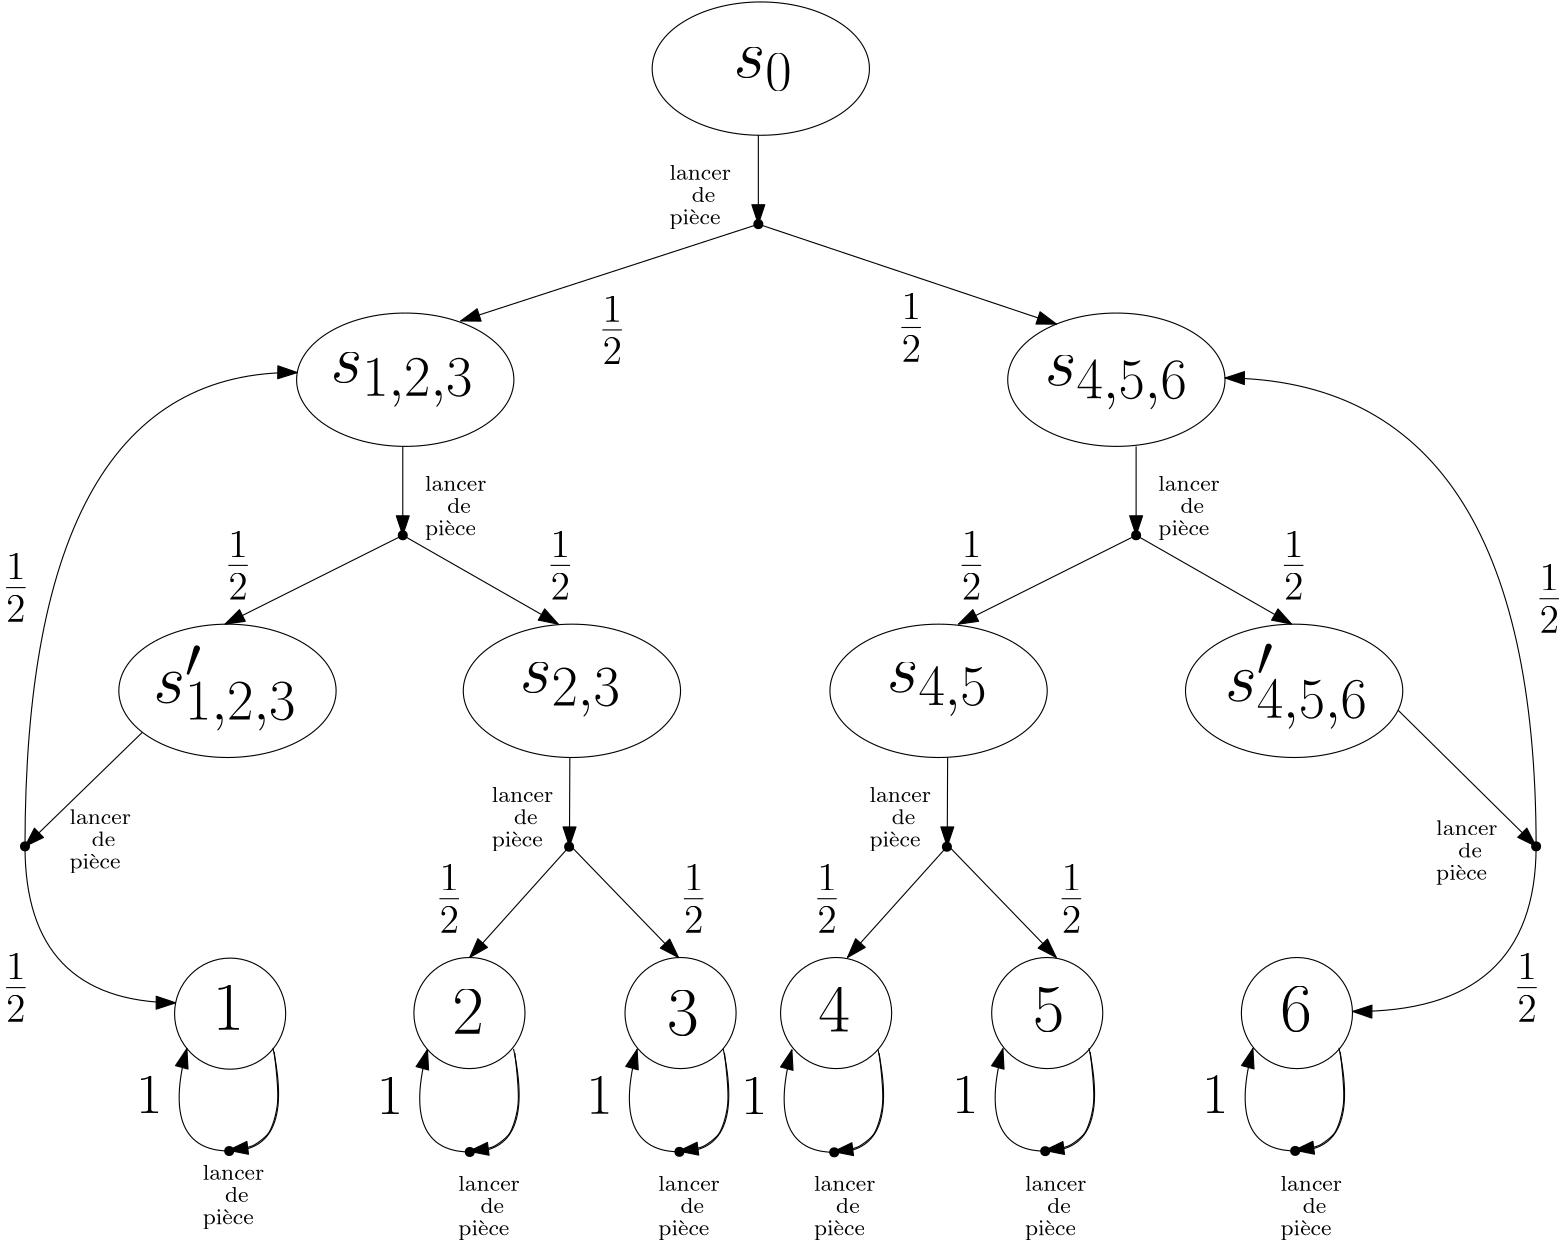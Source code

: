 <?xml version="1.0"?>
<!DOCTYPE ipe SYSTEM "ipe.dtd">
<ipe version="70206" creator="Ipe 7.2.6">
<info created="D:20170221153435" modified="D:20170705131745"/>
<ipestyle name="basic">
<symbol name="arrow/arc(spx)">
<path stroke="sym-stroke" fill="sym-stroke" pen="sym-pen">
0 0 m
-1 0.333 l
-1 -0.333 l
h
</path>
</symbol>
<symbol name="arrow/farc(spx)">
<path stroke="sym-stroke" fill="white" pen="sym-pen">
0 0 m
-1 0.333 l
-1 -0.333 l
h
</path>
</symbol>
<symbol name="arrow/ptarc(spx)">
<path stroke="sym-stroke" fill="sym-stroke" pen="sym-pen">
0 0 m
-1 0.333 l
-0.8 0 l
-1 -0.333 l
h
</path>
</symbol>
<symbol name="arrow/fptarc(spx)">
<path stroke="sym-stroke" fill="white" pen="sym-pen">
0 0 m
-1 0.333 l
-0.8 0 l
-1 -0.333 l
h
</path>
</symbol>
<symbol name="mark/circle(sx)" transformations="translations">
<path fill="sym-stroke">
0.6 0 0 0.6 0 0 e
0.4 0 0 0.4 0 0 e
</path>
</symbol>
<symbol name="mark/disk(sx)" transformations="translations">
<path fill="sym-stroke">
0.6 0 0 0.6 0 0 e
</path>
</symbol>
<symbol name="mark/fdisk(sfx)" transformations="translations">
<group>
<path fill="sym-fill">
0.5 0 0 0.5 0 0 e
</path>
<path fill="sym-stroke" fillrule="eofill">
0.6 0 0 0.6 0 0 e
0.4 0 0 0.4 0 0 e
</path>
</group>
</symbol>
<symbol name="mark/box(sx)" transformations="translations">
<path fill="sym-stroke" fillrule="eofill">
-0.6 -0.6 m
0.6 -0.6 l
0.6 0.6 l
-0.6 0.6 l
h
-0.4 -0.4 m
0.4 -0.4 l
0.4 0.4 l
-0.4 0.4 l
h
</path>
</symbol>
<symbol name="mark/square(sx)" transformations="translations">
<path fill="sym-stroke">
-0.6 -0.6 m
0.6 -0.6 l
0.6 0.6 l
-0.6 0.6 l
h
</path>
</symbol>
<symbol name="mark/fsquare(sfx)" transformations="translations">
<group>
<path fill="sym-fill">
-0.5 -0.5 m
0.5 -0.5 l
0.5 0.5 l
-0.5 0.5 l
h
</path>
<path fill="sym-stroke" fillrule="eofill">
-0.6 -0.6 m
0.6 -0.6 l
0.6 0.6 l
-0.6 0.6 l
h
-0.4 -0.4 m
0.4 -0.4 l
0.4 0.4 l
-0.4 0.4 l
h
</path>
</group>
</symbol>
<symbol name="mark/cross(sx)" transformations="translations">
<group>
<path fill="sym-stroke">
-0.43 -0.57 m
0.57 0.43 l
0.43 0.57 l
-0.57 -0.43 l
h
</path>
<path fill="sym-stroke">
-0.43 0.57 m
0.57 -0.43 l
0.43 -0.57 l
-0.57 0.43 l
h
</path>
</group>
</symbol>
<symbol name="arrow/fnormal(spx)">
<path stroke="sym-stroke" fill="white" pen="sym-pen">
0 0 m
-1 0.333 l
-1 -0.333 l
h
</path>
</symbol>
<symbol name="arrow/pointed(spx)">
<path stroke="sym-stroke" fill="sym-stroke" pen="sym-pen">
0 0 m
-1 0.333 l
-0.8 0 l
-1 -0.333 l
h
</path>
</symbol>
<symbol name="arrow/fpointed(spx)">
<path stroke="sym-stroke" fill="white" pen="sym-pen">
0 0 m
-1 0.333 l
-0.8 0 l
-1 -0.333 l
h
</path>
</symbol>
<symbol name="arrow/linear(spx)">
<path stroke="sym-stroke" pen="sym-pen">
-1 0.333 m
0 0 l
-1 -0.333 l
</path>
</symbol>
<symbol name="arrow/fdouble(spx)">
<path stroke="sym-stroke" fill="white" pen="sym-pen">
0 0 m
-1 0.333 l
-1 -0.333 l
h
-1 0 m
-2 0.333 l
-2 -0.333 l
h
</path>
</symbol>
<symbol name="arrow/double(spx)">
<path stroke="sym-stroke" fill="sym-stroke" pen="sym-pen">
0 0 m
-1 0.333 l
-1 -0.333 l
h
-1 0 m
-2 0.333 l
-2 -0.333 l
h
</path>
</symbol>
<pen name="heavier" value="0.8"/>
<pen name="fat" value="1.2"/>
<pen name="ultrafat" value="2"/>
<symbolsize name="large" value="5"/>
<symbolsize name="small" value="2"/>
<symbolsize name="tiny" value="1.1"/>
<arrowsize name="large" value="10"/>
<arrowsize name="small" value="5"/>
<arrowsize name="tiny" value="3"/>
<color name="red" value="1 0 0"/>
<color name="green" value="0 1 0"/>
<color name="blue" value="0 0 1"/>
<color name="yellow" value="1 1 0"/>
<color name="orange" value="1 0.647 0"/>
<color name="gold" value="1 0.843 0"/>
<color name="purple" value="0.627 0.125 0.941"/>
<color name="gray" value="0.745"/>
<color name="brown" value="0.647 0.165 0.165"/>
<color name="navy" value="0 0 0.502"/>
<color name="pink" value="1 0.753 0.796"/>
<color name="seagreen" value="0.18 0.545 0.341"/>
<color name="turquoise" value="0.251 0.878 0.816"/>
<color name="violet" value="0.933 0.51 0.933"/>
<color name="darkblue" value="0 0 0.545"/>
<color name="darkcyan" value="0 0.545 0.545"/>
<color name="darkgray" value="0.663"/>
<color name="darkgreen" value="0 0.392 0"/>
<color name="darkmagenta" value="0.545 0 0.545"/>
<color name="darkorange" value="1 0.549 0"/>
<color name="darkred" value="0.545 0 0"/>
<color name="lightblue" value="0.678 0.847 0.902"/>
<color name="lightcyan" value="0.878 1 1"/>
<color name="lightgray" value="0.827"/>
<color name="lightgreen" value="0.565 0.933 0.565"/>
<color name="lightyellow" value="1 1 0.878"/>
<dashstyle name="dashed" value="[4] 0"/>
<dashstyle name="dotted" value="[1 3] 0"/>
<dashstyle name="dash dotted" value="[4 2 1 2] 0"/>
<dashstyle name="dash dot dotted" value="[4 2 1 2 1 2] 0"/>
<textsize name="large" value="\large"/>
<textsize name="Large" value="\Large"/>
<textsize name="LARGE" value="\LARGE"/>
<textsize name="huge" value="\huge"/>
<textsize name="Huge" value="\Huge"/>
<textsize name="small" value="\small"/>
<textsize name="footnote" value="\footnotesize"/>
<textsize name="tiny" value="\tiny"/>
<textstyle name="center" begin="\begin{center}" end="\end{center}"/>
<textstyle name="itemize" begin="\begin{itemize}" end="\end{itemize}"/>
<textstyle name="item" begin="\begin{itemize}\item{}" end="\end{itemize}"/>
<gridsize name="4 pts" value="4"/>
<gridsize name="8 pts (~3 mm)" value="8"/>
<gridsize name="16 pts (~6 mm)" value="16"/>
<gridsize name="32 pts (~12 mm)" value="32"/>
<gridsize name="10 pts (~3.5 mm)" value="10"/>
<gridsize name="20 pts (~7 mm)" value="20"/>
<gridsize name="14 pts (~5 mm)" value="14"/>
<gridsize name="28 pts (~10 mm)" value="28"/>
<gridsize name="56 pts (~20 mm)" value="56"/>
<anglesize name="90 deg" value="90"/>
<anglesize name="60 deg" value="60"/>
<anglesize name="45 deg" value="45"/>
<anglesize name="30 deg" value="30"/>
<anglesize name="22.5 deg" value="22.5"/>
<opacity name="10%" value="0.1"/>
<opacity name="30%" value="0.3"/>
<opacity name="50%" value="0.5"/>
<opacity name="75%" value="0.75"/>
<tiling name="falling" angle="-60" step="4" width="1"/>
<tiling name="rising" angle="30" step="4" width="1"/>
</ipestyle>
<page>
<layer name="alpha"/>
<view layers="alpha" active="alpha"/>
<path layer="alpha" matrix="2.44444 0 0 1.5 -407.111 -408" stroke="black" cap="1" join="1">
16 0 0 16 288 800 e
</path>
<path matrix="2.44444 0 0 1.5 -535.111 -520" stroke="black" cap="1" join="1">
16 0 0 16 288 800 e
</path>
<path matrix="2.44444 0 0 1.5 -279.111 -520" stroke="black" cap="1" join="1">
16 0 0 16 288 800 e
</path>
<path matrix="2.44444 0 0 1.5 -599.111 -632" stroke="black" cap="1" join="1">
16 0 0 16 288 800 e
</path>
<path matrix="2.44444 0 0 1.5 -475.111 -632" stroke="black" cap="1" join="1">
16 0 0 16 288 800 e
</path>
<path matrix="2.44444 0 0 1.5 -343.111 -632" stroke="black" cap="1" join="1">
16 0 0 16 288 800 e
</path>
<path matrix="2.44444 0 0 1.5 -215.111 -632" stroke="black" cap="1" join="1">
16 0 0 16 288 800 e
</path>
<path matrix="1 0 0 1 1.84956 -44.2131" stroke="black" cap="1" join="1">
20 0 0 20 104 496 e
</path>
<path matrix="1 0 0 1 88 -44" stroke="black" cap="1" join="1">
20 0 0 20 104 496 e
</path>
<path matrix="1 0 0 1 164 -44" stroke="black" cap="1" join="1">
20 0 0 20 104 496 e
</path>
<path matrix="1 0 0 1 220 -44" stroke="black" cap="1" join="1">
20 0 0 20 104 496 e
</path>
<path matrix="1 0 0 1 296 -44" stroke="black" cap="1" join="1">
20 0 0 20 104 496 e
</path>
<path matrix="1 0 0 1 385.891 -44.0069" stroke="black" cap="1" join="1">
20 0 0 20 104 496 e
</path>
<path matrix="0.99555 0 0 0.77846 0.364398 97.3213" stroke="black" cap="1" join="1" arrow="normal/normal">
121.469 439.295 m
128.071 399.628
106.302 383.909
81.8954 399.802
90.3179 439.187 c
</path>
<text matrix="1 0 0 1 -0.919649 0.872253" transformations="translations" pos="288 788" stroke="black" type="label" width="21.407" height="10.674" depth="4.78" valign="baseline" size="Huge" style="math">s_0</text>
<text matrix="1 0 0 1 -17.5671 2.77127" transformations="translations" pos="159.512 676.287" stroke="black" type="label" width="51.599" height="10.661" depth="8.81" valign="baseline" size="Huge" style="math">s_{1,2,3}</text>
<text matrix="1 0 0 1 -2.06864 3.52246" transformations="translations" pos="80.2809 560.275" stroke="black" type="label" width="51.599" height="20.47" depth="10.15" valign="baseline" size="Huge" style="math">s&apos;_{1,2,3}</text>
<text matrix="1 0 0 1 0.344217 6.94977" transformations="translations" pos="209.773 560.54" stroke="black" type="label" width="36.503" height="10.661" depth="8.81" valign="baseline" size="Huge" style="math">s_{2,3}</text>
<text matrix="1 0 0 1 1.3023 -1.82965" transformations="translations" pos="98.2297 447.827" stroke="black" type="label" width="11.368" height="15.978" depth="0" valign="baseline" size="Huge" style="math">1</text>
<text matrix="1 0 0 1 -2.85556 -4.17722" transformations="translations" pos="188.665 448.754" stroke="black" type="label" width="11.368" height="15.978" depth="0" valign="baseline" size="Huge" style="math">2</text>
<text matrix="1 0 0 1 -0.923861 -7.9407" transformations="translations" pos="264.019 451.943" stroke="black" type="label" width="11.368" height="15.978" depth="0" valign="baseline" size="Huge" style="math">3</text>
<text matrix="1 0 0 1 -2.48654 -8.70016" transformations="translations" pos="320.025 454.042" stroke="black" type="label" width="11.368" height="15.978" depth="0" valign="baseline" size="Huge" style="math">4</text>
<text matrix="1 0 0 1 -2.4941 -3.67949" transformations="translations" pos="397.295 449.023" stroke="black" type="label" width="11.368" height="15.978" depth="0" valign="baseline" size="Huge" style="math">5</text>
<text matrix="1 0 0 1 -10.8414 -2.27988" transformations="translations" pos="494.776 447.734" stroke="black" type="label" width="11.368" height="15.978" depth="0" valign="baseline" size="Huge" style="math">6</text>
<text matrix="1 0 0 1 -14.1281 4.82433" transformations="translations" pos="413.257 673.29" stroke="black" type="label" width="51.599" height="10.661" depth="8.81" valign="baseline" size="Huge" style="math">s_{4,5,6}</text>
<text matrix="1 0 0 1 -1.22787 5.95367" transformations="translations" pos="343.416 561.739" stroke="black" type="label" width="36.503" height="10.661" depth="8.81" valign="baseline" size="Huge" style="math">s_{4,5}</text>
<text matrix="1 0 0 1 -7.17776 0" transformations="translations" pos="471.157 564.445" stroke="black" type="label" width="51.599" height="20.47" depth="10.15" valign="baseline" size="Huge" style="math">s&apos;_{4,5,6}</text>
<text matrix="1 0 0 1 32.7526 -61.7438" transformations="translations" pos="205.912 754.509" stroke="black" type="label" width="9.415" height="17.376" depth="7.13" valign="baseline" size="huge" style="math">\frac{1}{2}</text>
<text matrix="1 0 0 1 -21.585 -63.6778" transformations="translations" pos="367.901 757.319" stroke="black" type="label" width="9.415" height="17.376" depth="7.13" valign="baseline" size="huge" style="math">\frac{1}{2}</text>
<text matrix="1 0 0 1 8 -8" transformations="translations" pos="16 608" stroke="black" type="label" width="9.415" height="17.376" depth="7.13" valign="baseline" size="huge" style="math">\frac{1}{2}</text>
<text matrix="1 0 0 1 8 -16" transformations="translations" pos="96 624" stroke="black" type="label" width="9.415" height="17.376" depth="7.13" valign="baseline" size="huge" style="math">\frac{1}{2}</text>
<text matrix="1 0 0 1 -8 -16" transformations="translations" pos="228 624" stroke="black" type="label" width="9.415" height="17.376" depth="7.13" valign="baseline" size="huge" style="math">\frac{1}{2}</text>
<text matrix="1 0 0 1 -88 -56" transformations="translations" pos="112 512" stroke="black" type="label" width="9.415" height="17.376" depth="7.13" valign="baseline" size="huge" style="math">\frac{1}{2}</text>
<text matrix="1 0 0 1 -24 32" transformations="translations" pos="96 384" stroke="black" type="label" width="9.476" height="13.319" depth="0" valign="baseline" size="huge" style="math">1</text>
<use name="mark/disk(sx)" pos="105.516 402.331" size="normal" stroke="black"/>
<path matrix="1 0 0 1 -86.5163 0.399583" stroke="black" arrow="normal/normal">
208.238 437.588 m
209.9 423.671
209.401 416.361
207.047 409.474
205.526 407.308
201.245 403.994
199.04 403.117
191.74 402.193 c
</path>
<path matrix="0.99555 0 0 0.77846 86.969 96.975" stroke="black" cap="1" join="1" arrow="normal/normal">
121.469 439.295 m
128.071 399.628
106.302 383.909
81.8954 399.802
90.3179 439.187 c
</path>
<text matrix="1 0 0 1 62.6046 31.6537" transformations="translations" pos="96 384" stroke="black" type="label" width="9.476" height="13.319" depth="0" valign="baseline" size="huge" style="math">1</text>
<use matrix="1 0 0 1 86.6046 -0.346304" name="mark/disk(sx)" pos="105.516 402.331" size="normal" stroke="black"/>
<path matrix="1 0 0 1 0.0883133 0.0532789" stroke="black" arrow="normal/normal">
208.238 437.588 m
209.9 423.671
209.401 416.361
207.047 409.474
205.526 407.308
201.245 403.994
199.04 403.117
191.74 402.193 c
</path>
<path matrix="0.99555 0 0 0.77846 162.439 97.0283" stroke="black" cap="1" join="1" arrow="normal/normal">
121.469 439.295 m
128.071 399.628
106.302 383.909
81.8954 399.802
90.3179 439.187 c
</path>
<text matrix="1 0 0 1 138.074 31.707" transformations="translations" pos="96 384" stroke="black" type="label" width="9.476" height="13.319" depth="0" valign="baseline" size="huge" style="math">1</text>
<use matrix="1 0 0 1 162.074 -0.293014" name="mark/disk(sx)" pos="105.516 402.331" size="normal" stroke="black"/>
<path matrix="1 0 0 1 75.5579 0.106569" stroke="black" arrow="normal/normal">
208.238 437.588 m
209.9 423.671
209.401 416.361
207.047 409.474
205.526 407.308
201.245 403.994
199.04 403.117
191.74 402.193 c
</path>
<path matrix="0.99555 0 0 0.77846 218.164 96.8494" stroke="black" cap="1" join="1" arrow="normal/normal">
121.469 439.295 m
128.071 399.628
106.302 383.909
81.8954 399.802
90.3179 439.187 c
</path>
<text matrix="1 0 0 1 193.8 31.5281" transformations="translations" pos="96 384" stroke="black" type="label" width="9.476" height="13.319" depth="0" valign="baseline" size="huge" style="math">1</text>
<use matrix="1 0 0 1 217.8 -0.471916" name="mark/disk(sx)" pos="105.516 402.331" size="normal" stroke="black"/>
<path matrix="1 0 0 1 131.284 -0.0723325" stroke="black" arrow="normal/normal">
208.238 437.588 m
209.9 423.671
209.401 416.361
207.047 409.474
205.526 407.308
201.245 403.994
199.04 403.117
191.74 402.193 c
</path>
<path matrix="0.99555 0 0 0.77846 294.129 97.2681" stroke="black" cap="1" join="1" arrow="normal/normal">
121.469 439.295 m
128.071 399.628
106.302 383.909
81.8954 399.802
90.3179 439.187 c
</path>
<text matrix="1 0 0 1 269.764 31.9468" transformations="translations" pos="96 384" stroke="black" type="label" width="9.476" height="13.319" depth="0" valign="baseline" size="huge" style="math">1</text>
<use matrix="1 0 0 1 293.764 -0.0532109" name="mark/disk(sx)" pos="105.516 402.331" size="normal" stroke="black"/>
<path matrix="1 0 0 1 207.248 0.346372" stroke="black" arrow="normal/normal">
208.238 437.588 m
209.9 423.671
209.401 416.361
207.047 409.474
205.526 407.308
201.245 403.994
199.04 403.117
191.74 402.193 c
</path>
<path matrix="0.99555 0 0 0.77846 384.124 97.3594" stroke="black" cap="1" join="1" arrow="normal/normal">
121.469 439.295 m
128.071 399.628
106.302 383.909
81.8954 399.802
90.3179 439.187 c
</path>
<text matrix="1 0 0 1 359.759 32.0381" transformations="translations" pos="96 384" stroke="black" type="label" width="9.476" height="13.319" depth="0" valign="baseline" size="huge" style="math">1</text>
<use matrix="1 0 0 1 383.759 0.0381429" name="mark/disk(sx)" pos="105.516 402.331" size="normal" stroke="black"/>
<path matrix="1 0 0 1 297.243 0.437726" stroke="black" arrow="normal/normal">
208.238 437.588 m
209.9 423.671
209.401 416.361
207.047 409.474
205.526 407.308
201.245 403.994
199.04 403.117
191.74 402.193 c
</path>
<text matrix="1 0 0 1 72 0" transformations="translations" pos="192 752" stroke="black" type="label" width="22.119" height="5.535" depth="0" valign="baseline" size="footnote">lancer</text>
<text matrix="1 0 0 1 72 0" transformations="translations" pos="200 744" stroke="black" type="label" width="8.468" height="5.535" depth="0" valign="baseline" size="footnote">de</text>
<text matrix="1 0 0 1 72 0" transformations="translations" pos="192 736" stroke="black" type="label" width="18.348" height="5.535" depth="1.55" valign="baseline" size="footnote">pi\`ece</text>
<text matrix="1 0 0 1 -16 -112" transformations="translations" pos="192 752" stroke="black" type="label" width="22.119" height="5.535" depth="0" valign="baseline" size="footnote">lancer</text>
<text matrix="1 0 0 1 -16 -112" transformations="translations" pos="200 744" stroke="black" type="label" width="8.468" height="5.535" depth="0" valign="baseline" size="footnote">de</text>
<text matrix="1 0 0 1 -16 -112" transformations="translations" pos="192 736" stroke="black" type="label" width="18.348" height="5.535" depth="1.55" valign="baseline" size="footnote">pi\`ece</text>
<text matrix="1 0 0 1 -144 -232" transformations="translations" pos="192 752" stroke="black" type="label" width="22.119" height="5.535" depth="0" valign="baseline" size="footnote">lancer</text>
<text matrix="1 0 0 1 -144 -232" transformations="translations" pos="200 744" stroke="black" type="label" width="8.468" height="5.535" depth="0" valign="baseline" size="footnote">de</text>
<text matrix="1 0 0 1 -144 -232" transformations="translations" pos="192 736" stroke="black" type="label" width="18.348" height="5.535" depth="1.55" valign="baseline" size="footnote">pi\`ece</text>
<path stroke="black" arrow="normal/normal">
296 768 m
296 736 l
</path>
<use name="mark/disk(sx)" pos="296 736" size="normal" stroke="black"/>
<path stroke="black" arrow="normal/normal">
296 736 m
188.833 701.155 l
</path>
<path stroke="black" arrow="normal/normal">
296 736 m
403.328 700.024 l
</path>
<path stroke="black" arrow="normal/normal">
168 656 m
168 624 l
</path>
<use name="mark/disk(sx)" pos="168 624" size="normal" stroke="black"/>
<path stroke="black" arrow="normal/normal">
168 624 m
224 592 l
</path>
<path stroke="black" arrow="normal/normal">
168 624 m
104 592 l
</path>
<text matrix="1 0 0 1 272 -16" transformations="translations" pos="96 624" stroke="black" type="label" width="9.415" height="17.376" depth="7.13" valign="baseline" size="huge" style="math">\frac{1}{2}</text>
<text matrix="1 0 0 1 256 -16" transformations="translations" pos="228 624" stroke="black" type="label" width="9.415" height="17.376" depth="7.13" valign="baseline" size="huge" style="math">\frac{1}{2}</text>
<text matrix="1 0 0 1 248 -112" transformations="translations" pos="192 752" stroke="black" type="label" width="22.119" height="5.535" depth="0" valign="baseline" size="footnote">lancer</text>
<text matrix="1 0 0 1 248 -112" transformations="translations" pos="200 744" stroke="black" type="label" width="8.468" height="5.535" depth="0" valign="baseline" size="footnote">de</text>
<text matrix="1 0 0 1 248 -112" transformations="translations" pos="192 736" stroke="black" type="label" width="18.348" height="5.535" depth="1.55" valign="baseline" size="footnote">pi\`ece</text>
<path matrix="1 0 0 1 264 0" stroke="black" arrow="normal/normal">
168 656 m
168 624 l
</path>
<use matrix="1 0 0 1 264 0" name="mark/disk(sx)" pos="168 624" size="normal" stroke="black"/>
<path matrix="1 0 0 1 264 0" stroke="black" arrow="normal/normal">
168 624 m
224 592 l
</path>
<path matrix="1 0 0 1 264 0" stroke="black" arrow="normal/normal">
168 624 m
104 592 l
</path>
<path stroke="black" arrow="normal/normal">
74.259 553.075 m
32 512 l
</path>
<use name="mark/disk(sx)" pos="32 512" size="normal" stroke="black"/>
<path stroke="black" arrow="normal/normal">
32 512 m
32 684
130.004 682.583 c
</path>
<path stroke="black" arrow="normal/normal">
32 512 m
32 456
86.2321 455.68 c
</path>
<path stroke="black" arrow="normal/normal">
228.147 544.004 m
228 512 l
</path>
<path stroke="black" arrow="normal/normal">
228 512 m
192.09 472 l
</path>
<path stroke="black" arrow="normal/normal">
228.003 512.614 m
267.269 471.987 l
</path>
<use name="mark/disk(sx)" pos="227.882 511.868" size="normal" stroke="black"/>
<text matrix="1 0 0 1 8 -224" transformations="translations" pos="192 752" stroke="black" type="label" width="22.119" height="5.535" depth="0" valign="baseline" size="footnote">lancer</text>
<text matrix="1 0 0 1 8 -224" transformations="translations" pos="200 744" stroke="black" type="label" width="8.468" height="5.535" depth="0" valign="baseline" size="footnote">de</text>
<text matrix="1 0 0 1 8 -224" transformations="translations" pos="192 736" stroke="black" type="label" width="18.348" height="5.535" depth="1.55" valign="baseline" size="footnote">pi\`ece</text>
<text matrix="1 0 0 1 -48 -136" transformations="translations" pos="228 624" stroke="black" type="label" width="9.415" height="17.376" depth="7.13" valign="baseline" size="huge" style="math">\frac{1}{2}</text>
<text matrix="1 0 0 1 40 -136" transformations="translations" pos="228 624" stroke="black" type="label" width="9.415" height="17.376" depth="7.13" valign="baseline" size="huge" style="math">\frac{1}{2}</text>
<path matrix="1 0 0 1 136 0" stroke="black" arrow="normal/normal">
228.147 544.004 m
228 512 l
</path>
<path matrix="1 0 0 1 136 0" stroke="black" arrow="normal/normal">
228 512 m
192.09 472 l
</path>
<path matrix="1 0 0 1 136 0" stroke="black" arrow="normal/normal">
228.003 512.614 m
267.269 471.987 l
</path>
<use matrix="1 0 0 1 136 0" name="mark/disk(sx)" pos="227.882 511.868" size="normal" stroke="black"/>
<text matrix="1 0 0 1 144 -224" transformations="translations" pos="192 752" stroke="black" type="label" width="22.119" height="5.535" depth="0" valign="baseline" size="footnote">lancer</text>
<text matrix="1 0 0 1 144 -224" transformations="translations" pos="200 744" stroke="black" type="label" width="8.468" height="5.535" depth="0" valign="baseline" size="footnote">de</text>
<text matrix="1 0 0 1 144 -224" transformations="translations" pos="192 736" stroke="black" type="label" width="18.348" height="5.535" depth="1.55" valign="baseline" size="footnote">pi\`ece</text>
<text matrix="1 0 0 1 88 -136" transformations="translations" pos="228 624" stroke="black" type="label" width="9.415" height="17.376" depth="7.13" valign="baseline" size="huge" style="math">\frac{1}{2}</text>
<text matrix="1 0 0 1 176 -136" transformations="translations" pos="228 624" stroke="black" type="label" width="9.415" height="17.376" depth="7.13" valign="baseline" size="huge" style="math">\frac{1}{2}</text>
<path stroke="black" arrow="normal/normal">
526.311 561.026 m
576 512 l
</path>
<use name="mark/disk(sx)" pos="576 512" size="normal" stroke="black"/>
<path stroke="black" arrow="normal/normal">
576 512 m
576 452
509.883 452.576 c
</path>
<path stroke="black" arrow="normal/normal">
576 512 m
576 680
463.985 680.633 c
</path>
<text matrix="1 0 0 1 348 -236" transformations="translations" pos="192 752" stroke="black" type="label" width="22.119" height="5.535" depth="0" valign="baseline" size="footnote">lancer</text>
<text matrix="1 0 0 1 348 -236" transformations="translations" pos="200 744" stroke="black" type="label" width="8.468" height="5.535" depth="0" valign="baseline" size="footnote">de</text>
<text matrix="1 0 0 1 348 -236" transformations="translations" pos="192 736" stroke="black" type="label" width="18.348" height="5.535" depth="1.55" valign="baseline" size="footnote">pi\`ece</text>
<text matrix="1 0 0 1 456 -56" transformations="translations" pos="112 512" stroke="black" type="label" width="9.415" height="17.376" depth="7.13" valign="baseline" size="huge" style="math">\frac{1}{2}</text>
<text matrix="1 0 0 1 464 84" transformations="translations" pos="112 512" stroke="black" type="label" width="9.415" height="17.376" depth="7.13" valign="baseline" size="huge" style="math">\frac{1}{2}</text>
<text matrix="1 0 0 1 -96 -360" transformations="translations" pos="192 752" stroke="black" type="label" width="22.119" height="5.535" depth="0" valign="baseline" size="footnote">lancer</text>
<text matrix="1 0 0 1 -96 -360" transformations="translations" pos="200 744" stroke="black" type="label" width="8.468" height="5.535" depth="0" valign="baseline" size="footnote">de</text>
<text matrix="1 0 0 1 -96 -360" transformations="translations" pos="192 736" stroke="black" type="label" width="18.348" height="5.535" depth="1.55" valign="baseline" size="footnote">pi\`ece</text>
<text matrix="1 0 0 1 -4 -364" transformations="translations" pos="192 752" stroke="black" type="label" width="22.119" height="5.535" depth="0" valign="baseline" size="footnote">lancer</text>
<text matrix="1 0 0 1 -4 -364" transformations="translations" pos="200 744" stroke="black" type="label" width="8.468" height="5.535" depth="0" valign="baseline" size="footnote">de</text>
<text matrix="1 0 0 1 -4 -364" transformations="translations" pos="192 736" stroke="black" type="label" width="18.348" height="5.535" depth="1.55" valign="baseline" size="footnote">pi\`ece</text>
<text matrix="1 0 0 1 68 -364" transformations="translations" pos="192 752" stroke="black" type="label" width="22.119" height="5.535" depth="0" valign="baseline" size="footnote">lancer</text>
<text matrix="1 0 0 1 68 -364" transformations="translations" pos="200 744" stroke="black" type="label" width="8.468" height="5.535" depth="0" valign="baseline" size="footnote">de</text>
<text matrix="1 0 0 1 68 -364" transformations="translations" pos="192 736" stroke="black" type="label" width="18.348" height="5.535" depth="1.55" valign="baseline" size="footnote">pi\`ece</text>
<text matrix="1 0 0 1 124 -364" transformations="translations" pos="192 752" stroke="black" type="label" width="22.119" height="5.535" depth="0" valign="baseline" size="footnote">lancer</text>
<text matrix="1 0 0 1 124 -364" transformations="translations" pos="200 744" stroke="black" type="label" width="8.468" height="5.535" depth="0" valign="baseline" size="footnote">de</text>
<text matrix="1 0 0 1 124 -364" transformations="translations" pos="192 736" stroke="black" type="label" width="18.348" height="5.535" depth="1.55" valign="baseline" size="footnote">pi\`ece</text>
<text matrix="1 0 0 1 200 -364" transformations="translations" pos="192 752" stroke="black" type="label" width="22.119" height="5.535" depth="0" valign="baseline" size="footnote">lancer</text>
<text matrix="1 0 0 1 200 -364" transformations="translations" pos="200 744" stroke="black" type="label" width="8.468" height="5.535" depth="0" valign="baseline" size="footnote">de</text>
<text matrix="1 0 0 1 200 -364" transformations="translations" pos="192 736" stroke="black" type="label" width="18.348" height="5.535" depth="1.55" valign="baseline" size="footnote">pi\`ece</text>
<text matrix="1 0 0 1 292 -364" transformations="translations" pos="192 752" stroke="black" type="label" width="22.119" height="5.535" depth="0" valign="baseline" size="footnote">lancer</text>
<text matrix="1 0 0 1 292 -364" transformations="translations" pos="200 744" stroke="black" type="label" width="8.468" height="5.535" depth="0" valign="baseline" size="footnote">de</text>
<text matrix="1 0 0 1 292 -364" transformations="translations" pos="192 736" stroke="black" type="label" width="18.348" height="5.535" depth="1.55" valign="baseline" size="footnote">pi\`ece</text>
</page>
</ipe>

